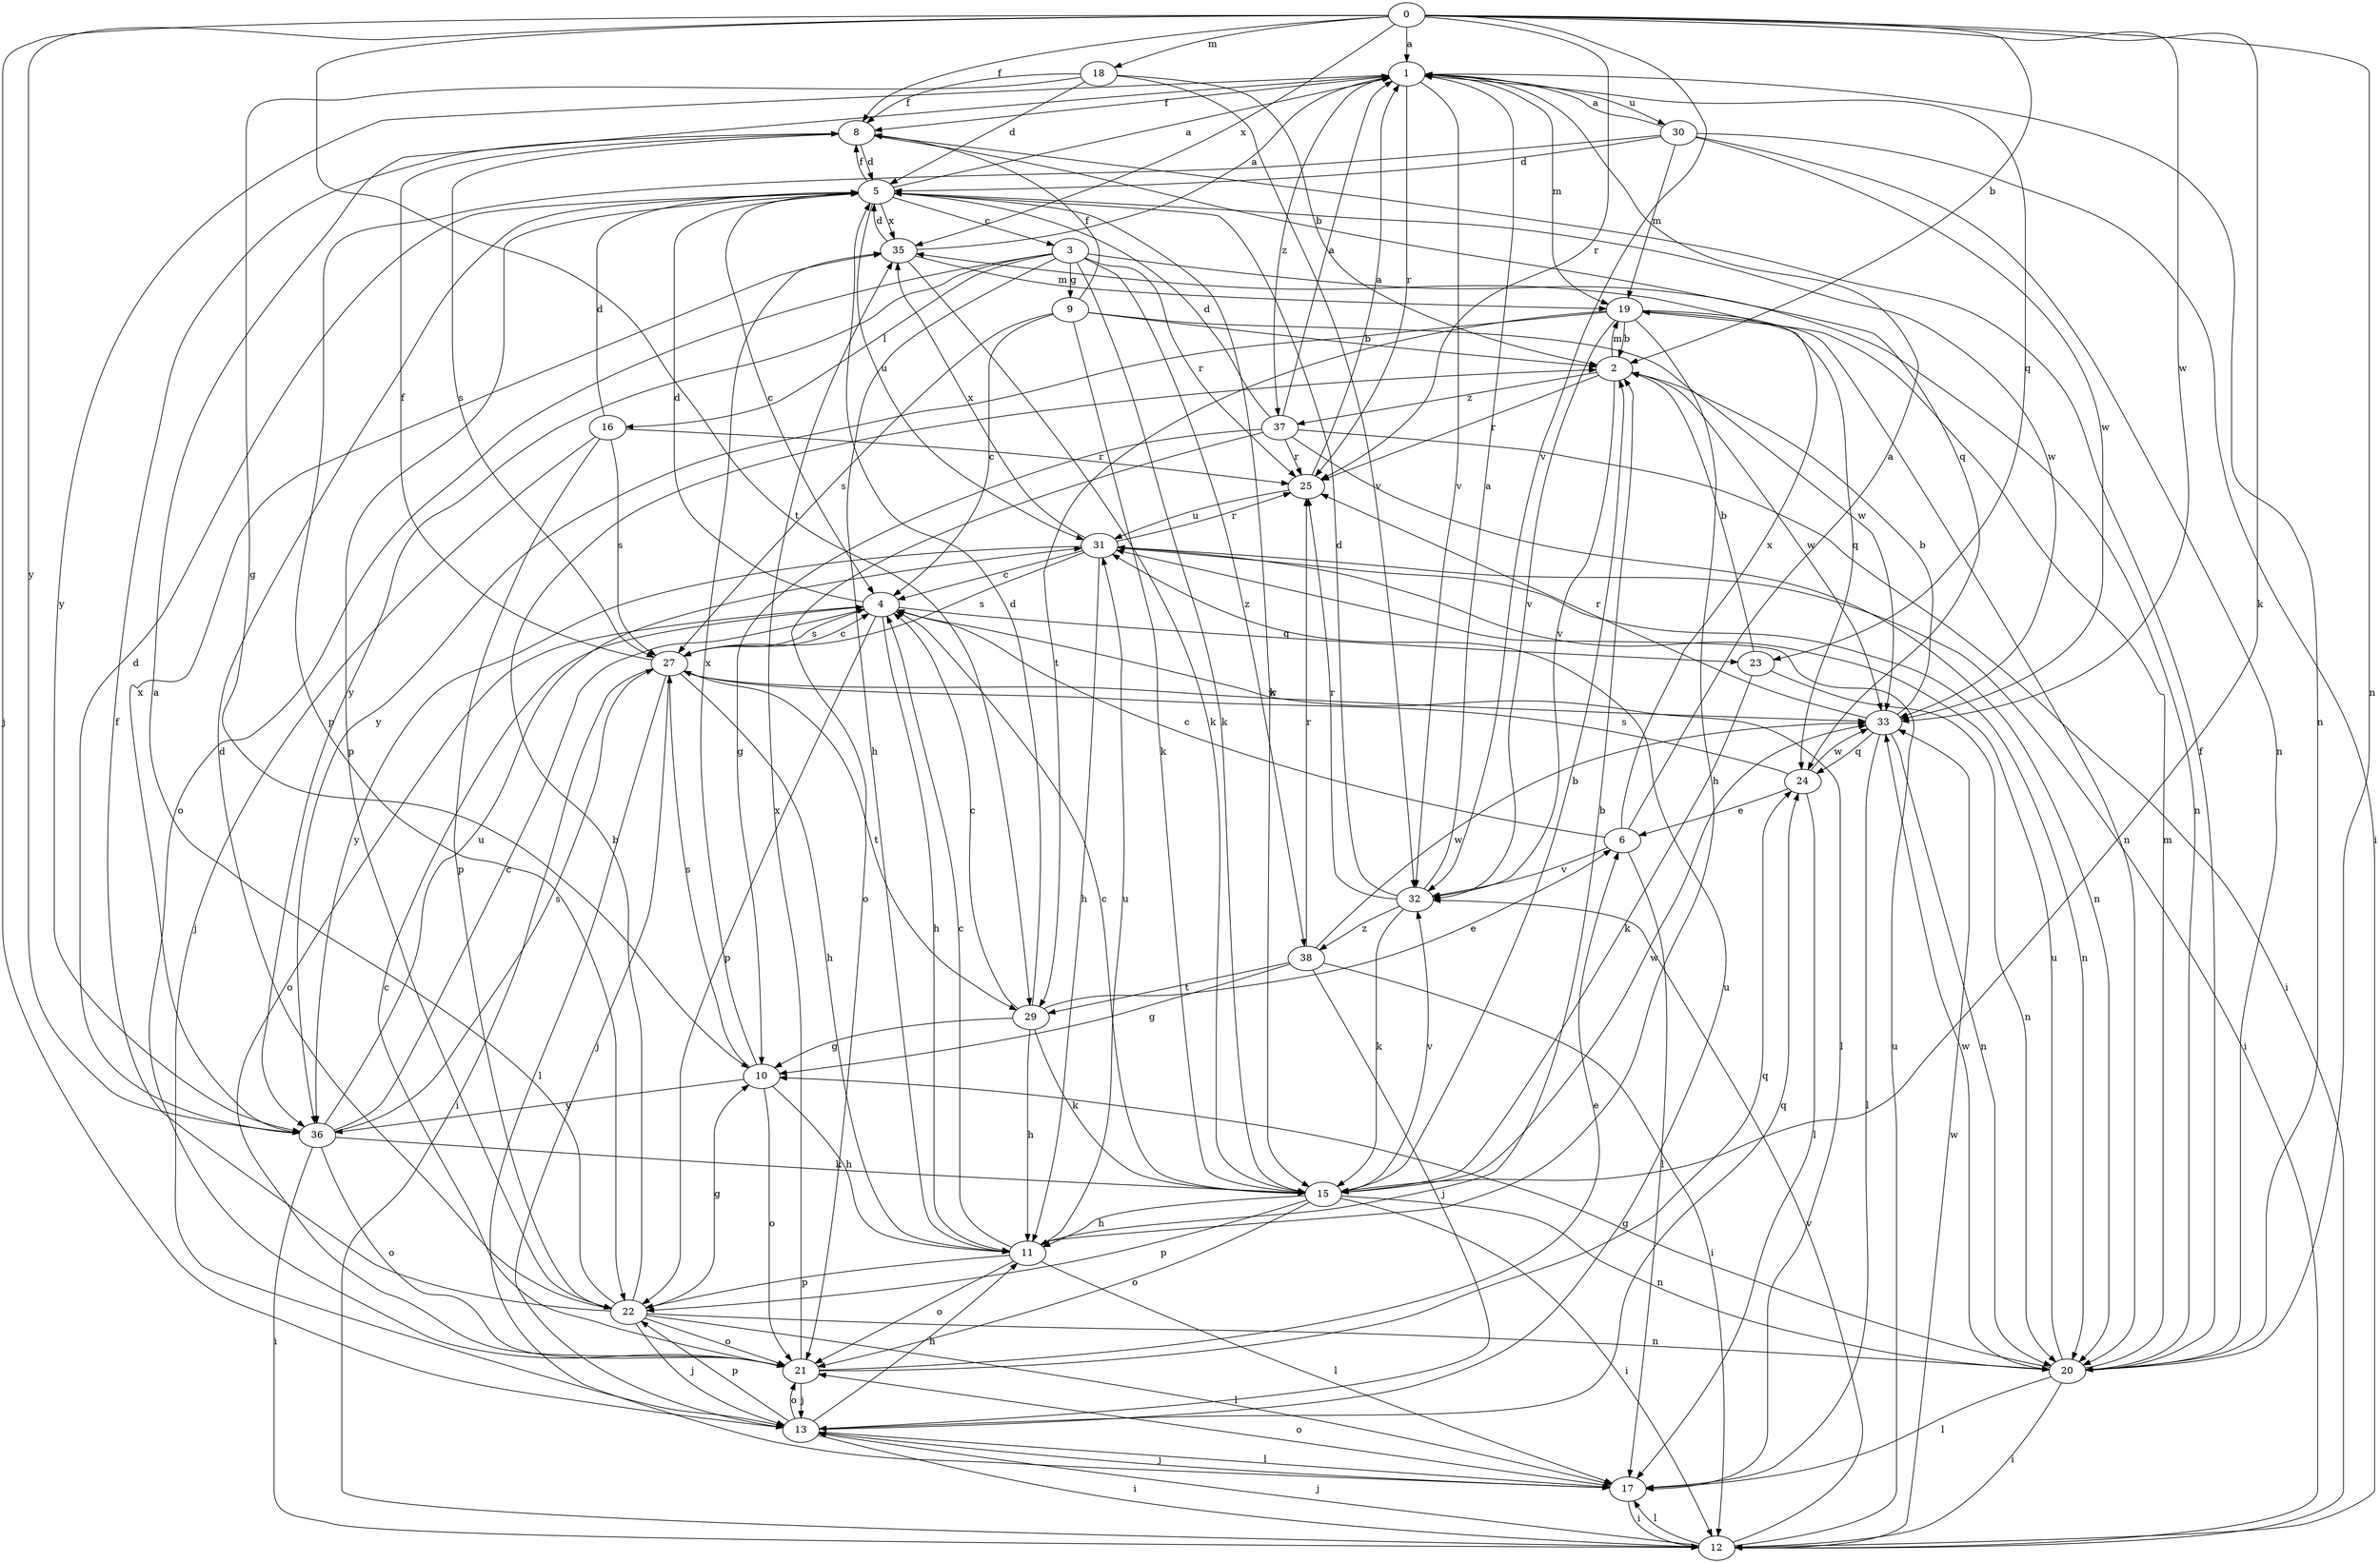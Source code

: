 strict digraph  {
0;
1;
2;
3;
4;
5;
6;
8;
9;
10;
11;
12;
13;
15;
16;
17;
18;
19;
20;
21;
22;
23;
24;
25;
27;
29;
30;
31;
32;
33;
35;
36;
37;
38;
0 -> 1  [label=a];
0 -> 2  [label=b];
0 -> 8  [label=f];
0 -> 13  [label=j];
0 -> 15  [label=k];
0 -> 18  [label=m];
0 -> 20  [label=n];
0 -> 25  [label=r];
0 -> 29  [label=t];
0 -> 32  [label=v];
0 -> 33  [label=w];
0 -> 35  [label=x];
0 -> 36  [label=y];
1 -> 8  [label=f];
1 -> 19  [label=m];
1 -> 20  [label=n];
1 -> 23  [label=q];
1 -> 25  [label=r];
1 -> 30  [label=u];
1 -> 32  [label=v];
1 -> 36  [label=y];
1 -> 37  [label=z];
2 -> 19  [label=m];
2 -> 25  [label=r];
2 -> 32  [label=v];
2 -> 33  [label=w];
2 -> 37  [label=z];
3 -> 9  [label=g];
3 -> 11  [label=h];
3 -> 15  [label=k];
3 -> 16  [label=l];
3 -> 20  [label=n];
3 -> 21  [label=o];
3 -> 25  [label=r];
3 -> 36  [label=y];
3 -> 38  [label=z];
4 -> 5  [label=d];
4 -> 11  [label=h];
4 -> 17  [label=l];
4 -> 21  [label=o];
4 -> 22  [label=p];
4 -> 23  [label=q];
4 -> 27  [label=s];
5 -> 1  [label=a];
5 -> 3  [label=c];
5 -> 4  [label=c];
5 -> 8  [label=f];
5 -> 15  [label=k];
5 -> 22  [label=p];
5 -> 31  [label=u];
5 -> 33  [label=w];
5 -> 35  [label=x];
6 -> 1  [label=a];
6 -> 4  [label=c];
6 -> 17  [label=l];
6 -> 32  [label=v];
6 -> 35  [label=x];
8 -> 5  [label=d];
8 -> 24  [label=q];
8 -> 27  [label=s];
9 -> 2  [label=b];
9 -> 4  [label=c];
9 -> 8  [label=f];
9 -> 15  [label=k];
9 -> 27  [label=s];
9 -> 33  [label=w];
10 -> 11  [label=h];
10 -> 21  [label=o];
10 -> 27  [label=s];
10 -> 35  [label=x];
10 -> 36  [label=y];
11 -> 2  [label=b];
11 -> 4  [label=c];
11 -> 17  [label=l];
11 -> 21  [label=o];
11 -> 22  [label=p];
11 -> 31  [label=u];
12 -> 13  [label=j];
12 -> 17  [label=l];
12 -> 31  [label=u];
12 -> 32  [label=v];
12 -> 33  [label=w];
13 -> 11  [label=h];
13 -> 12  [label=i];
13 -> 17  [label=l];
13 -> 21  [label=o];
13 -> 22  [label=p];
13 -> 24  [label=q];
13 -> 31  [label=u];
15 -> 2  [label=b];
15 -> 4  [label=c];
15 -> 11  [label=h];
15 -> 12  [label=i];
15 -> 20  [label=n];
15 -> 21  [label=o];
15 -> 22  [label=p];
15 -> 32  [label=v];
15 -> 33  [label=w];
16 -> 5  [label=d];
16 -> 13  [label=j];
16 -> 22  [label=p];
16 -> 25  [label=r];
16 -> 27  [label=s];
17 -> 12  [label=i];
17 -> 13  [label=j];
17 -> 21  [label=o];
18 -> 2  [label=b];
18 -> 5  [label=d];
18 -> 8  [label=f];
18 -> 10  [label=g];
18 -> 32  [label=v];
19 -> 2  [label=b];
19 -> 11  [label=h];
19 -> 20  [label=n];
19 -> 24  [label=q];
19 -> 29  [label=t];
19 -> 32  [label=v];
19 -> 36  [label=y];
20 -> 8  [label=f];
20 -> 10  [label=g];
20 -> 12  [label=i];
20 -> 17  [label=l];
20 -> 19  [label=m];
20 -> 31  [label=u];
20 -> 33  [label=w];
21 -> 4  [label=c];
21 -> 6  [label=e];
21 -> 13  [label=j];
21 -> 24  [label=q];
21 -> 35  [label=x];
22 -> 1  [label=a];
22 -> 2  [label=b];
22 -> 5  [label=d];
22 -> 8  [label=f];
22 -> 10  [label=g];
22 -> 13  [label=j];
22 -> 17  [label=l];
22 -> 20  [label=n];
22 -> 21  [label=o];
23 -> 2  [label=b];
23 -> 15  [label=k];
23 -> 20  [label=n];
24 -> 6  [label=e];
24 -> 17  [label=l];
24 -> 27  [label=s];
24 -> 33  [label=w];
25 -> 1  [label=a];
25 -> 31  [label=u];
27 -> 4  [label=c];
27 -> 8  [label=f];
27 -> 11  [label=h];
27 -> 12  [label=i];
27 -> 13  [label=j];
27 -> 17  [label=l];
27 -> 29  [label=t];
27 -> 33  [label=w];
29 -> 4  [label=c];
29 -> 5  [label=d];
29 -> 6  [label=e];
29 -> 10  [label=g];
29 -> 11  [label=h];
29 -> 15  [label=k];
30 -> 1  [label=a];
30 -> 5  [label=d];
30 -> 12  [label=i];
30 -> 19  [label=m];
30 -> 20  [label=n];
30 -> 22  [label=p];
30 -> 33  [label=w];
31 -> 4  [label=c];
31 -> 11  [label=h];
31 -> 12  [label=i];
31 -> 20  [label=n];
31 -> 25  [label=r];
31 -> 27  [label=s];
31 -> 35  [label=x];
31 -> 36  [label=y];
32 -> 1  [label=a];
32 -> 5  [label=d];
32 -> 15  [label=k];
32 -> 25  [label=r];
32 -> 38  [label=z];
33 -> 2  [label=b];
33 -> 17  [label=l];
33 -> 20  [label=n];
33 -> 24  [label=q];
33 -> 25  [label=r];
35 -> 1  [label=a];
35 -> 5  [label=d];
35 -> 15  [label=k];
35 -> 19  [label=m];
36 -> 4  [label=c];
36 -> 5  [label=d];
36 -> 12  [label=i];
36 -> 15  [label=k];
36 -> 21  [label=o];
36 -> 27  [label=s];
36 -> 31  [label=u];
36 -> 35  [label=x];
37 -> 1  [label=a];
37 -> 5  [label=d];
37 -> 10  [label=g];
37 -> 12  [label=i];
37 -> 20  [label=n];
37 -> 21  [label=o];
37 -> 25  [label=r];
38 -> 10  [label=g];
38 -> 12  [label=i];
38 -> 13  [label=j];
38 -> 25  [label=r];
38 -> 29  [label=t];
38 -> 33  [label=w];
}
